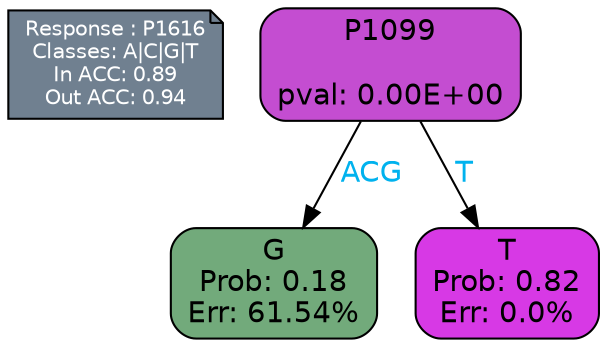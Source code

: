 digraph Tree {
node [shape=box, style="filled, rounded", color="black", fontname=helvetica] ;
graph [ranksep=equally, splines=polylines, bgcolor=transparent, dpi=600] ;
edge [fontname=helvetica] ;
LEGEND [label="Response : P1616
Classes: A|C|G|T
In ACC: 0.89
Out ACC: 0.94
",shape=note,align=left,style=filled,fillcolor="slategray",fontcolor="white",fontsize=10];1 [label="P1099

pval: 0.00E+00", fillcolor="#c44dd1"] ;
2 [label="G
Prob: 0.18
Err: 61.54%", fillcolor="#72aa7b"] ;
3 [label="T
Prob: 0.82
Err: 0.0%", fillcolor="#d739e5"] ;
1 -> 2 [label="ACG",fontcolor=deepskyblue2] ;
1 -> 3 [label="T",fontcolor=deepskyblue2] ;
{rank = same; 2;3;}{rank = same; LEGEND;1;}}